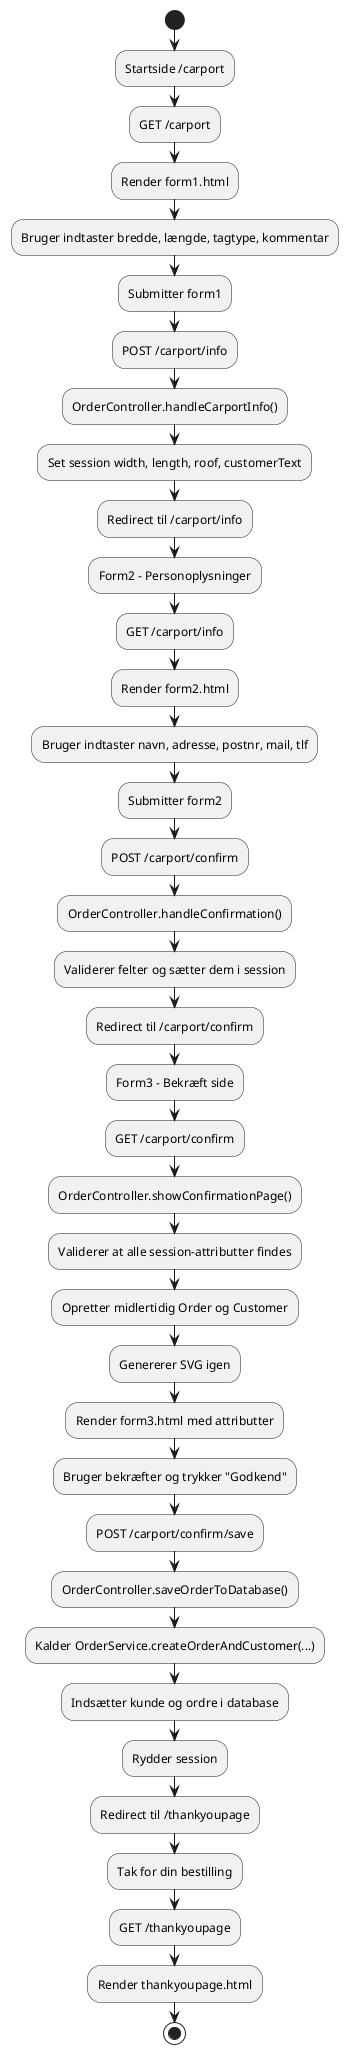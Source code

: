 @startuml
skinparam monochrome true
skinparam shadowing false
left to right direction
title Kunde-flow – Carport Bestilling (OrderController)
@startuml

start

:Startside /carport;
:GET /carport;
:Render form1.html;

:Bruger indtaster bredde, længde, tagtype, kommentar;
:Submitter form1;
:POST /carport/info;
:OrderController.handleCarportInfo();
:Set session width, length, roof, customerText;
:Redirect til /carport/info;

:Form2 - Personoplysninger;
:GET /carport/info;
:Render form2.html;

:Bruger indtaster navn, adresse, postnr, mail, tlf;
:Submitter form2;
:POST /carport/confirm;
:OrderController.handleConfirmation();
:Validerer felter og sætter dem i session;
:Redirect til /carport/confirm;

:Form3 - Bekræft side;
:GET /carport/confirm;
:OrderController.showConfirmationPage();
:Validerer at alle session-attributter findes;
:Opretter midlertidig Order og Customer;
:Genererer SVG igen;
:Render form3.html med attributter;

:Bruger bekræfter og trykker "Godkend";
:POST /carport/confirm/save;
:OrderController.saveOrderToDatabase();
:Kalder OrderService.createOrderAndCustomer(...);
:Indsætter kunde og ordre i database;
:Rydder session;
:Redirect til /thankyoupage;

:Tak for din bestilling;
:GET /thankyoupage;
:Render thankyoupage.html;

stop
@enduml
